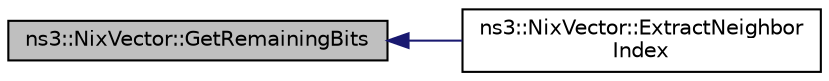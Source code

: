 digraph "ns3::NixVector::GetRemainingBits"
{
  edge [fontname="Helvetica",fontsize="10",labelfontname="Helvetica",labelfontsize="10"];
  node [fontname="Helvetica",fontsize="10",shape=record];
  rankdir="LR";
  Node1 [label="ns3::NixVector::GetRemainingBits",height=0.2,width=0.4,color="black", fillcolor="grey75", style="filled", fontcolor="black"];
  Node1 -> Node2 [dir="back",color="midnightblue",fontsize="10",style="solid"];
  Node2 [label="ns3::NixVector::ExtractNeighbor\lIndex",height=0.2,width=0.4,color="black", fillcolor="white", style="filled",URL="$d1/d44/classns3_1_1NixVector.html#a8c6e9df500cc81701211c56786b7ecaa"];
}
